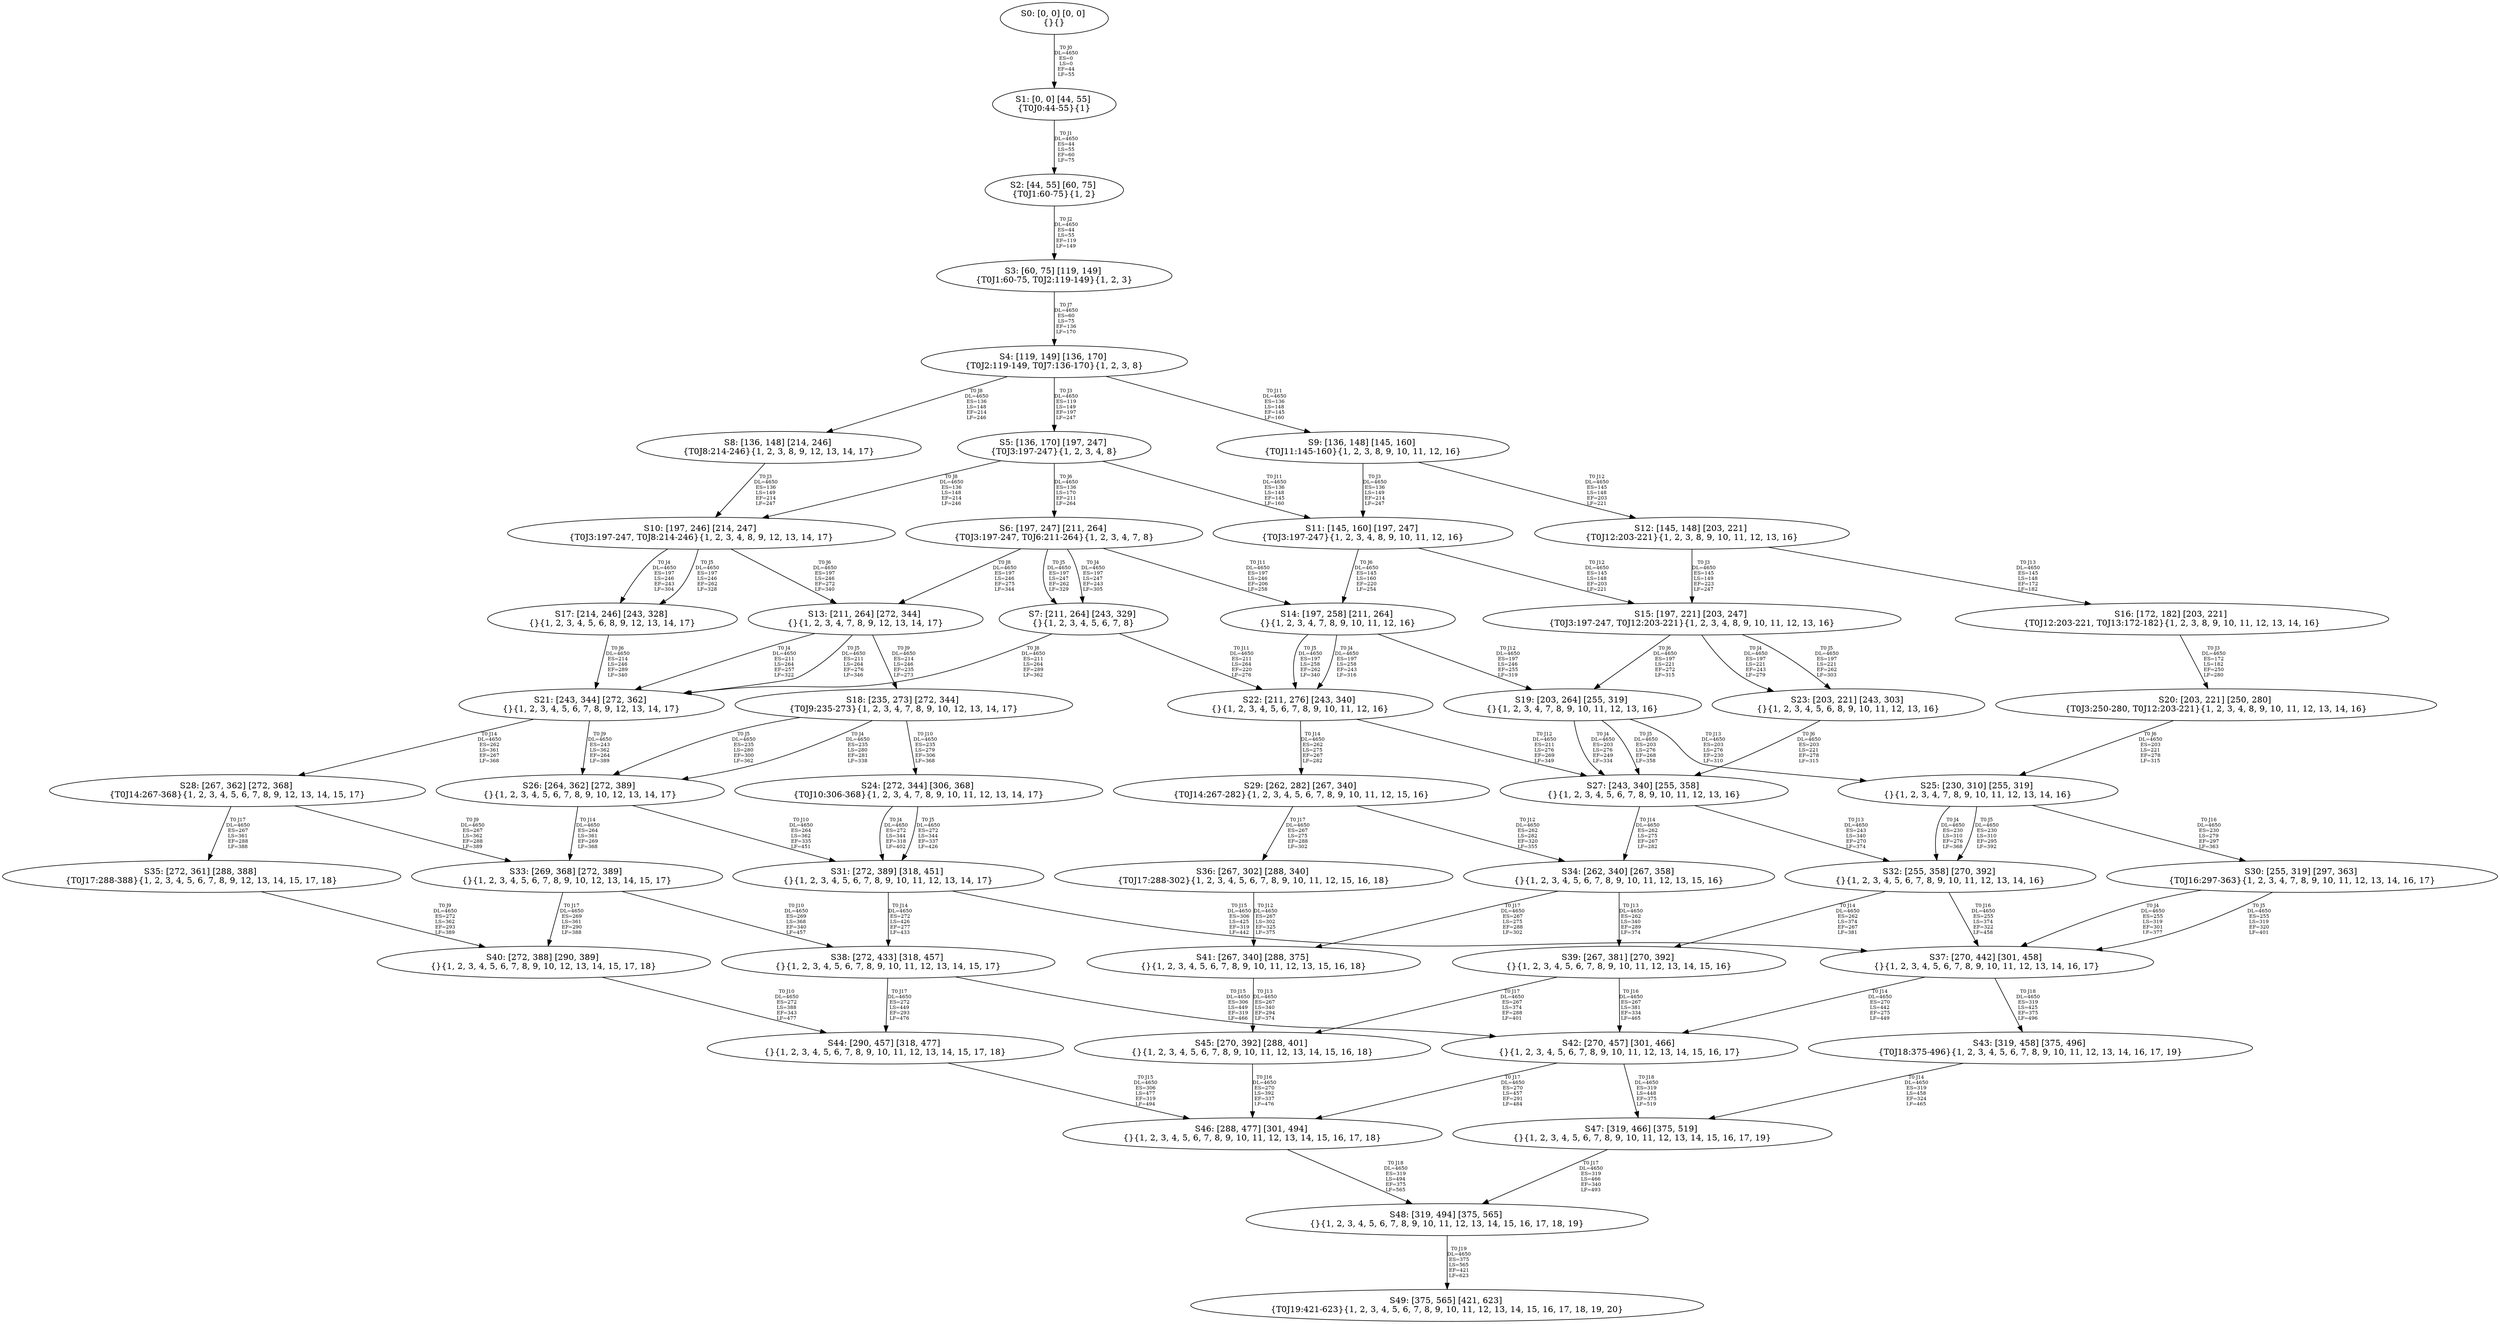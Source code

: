 digraph {
	S0[label="S0: [0, 0] [0, 0] \n{}{}"];
	S1[label="S1: [0, 0] [44, 55] \n{T0J0:44-55}{1}"];
	S2[label="S2: [44, 55] [60, 75] \n{T0J1:60-75}{1, 2}"];
	S3[label="S3: [60, 75] [119, 149] \n{T0J1:60-75, T0J2:119-149}{1, 2, 3}"];
	S4[label="S4: [119, 149] [136, 170] \n{T0J2:119-149, T0J7:136-170}{1, 2, 3, 8}"];
	S5[label="S5: [136, 170] [197, 247] \n{T0J3:197-247}{1, 2, 3, 4, 8}"];
	S6[label="S6: [197, 247] [211, 264] \n{T0J3:197-247, T0J6:211-264}{1, 2, 3, 4, 7, 8}"];
	S7[label="S7: [211, 264] [243, 329] \n{}{1, 2, 3, 4, 5, 6, 7, 8}"];
	S8[label="S8: [136, 148] [214, 246] \n{T0J8:214-246}{1, 2, 3, 8, 9, 12, 13, 14, 17}"];
	S9[label="S9: [136, 148] [145, 160] \n{T0J11:145-160}{1, 2, 3, 8, 9, 10, 11, 12, 16}"];
	S10[label="S10: [197, 246] [214, 247] \n{T0J3:197-247, T0J8:214-246}{1, 2, 3, 4, 8, 9, 12, 13, 14, 17}"];
	S11[label="S11: [145, 160] [197, 247] \n{T0J3:197-247}{1, 2, 3, 4, 8, 9, 10, 11, 12, 16}"];
	S12[label="S12: [145, 148] [203, 221] \n{T0J12:203-221}{1, 2, 3, 8, 9, 10, 11, 12, 13, 16}"];
	S13[label="S13: [211, 264] [272, 344] \n{}{1, 2, 3, 4, 7, 8, 9, 12, 13, 14, 17}"];
	S14[label="S14: [197, 258] [211, 264] \n{}{1, 2, 3, 4, 7, 8, 9, 10, 11, 12, 16}"];
	S15[label="S15: [197, 221] [203, 247] \n{T0J3:197-247, T0J12:203-221}{1, 2, 3, 4, 8, 9, 10, 11, 12, 13, 16}"];
	S16[label="S16: [172, 182] [203, 221] \n{T0J12:203-221, T0J13:172-182}{1, 2, 3, 8, 9, 10, 11, 12, 13, 14, 16}"];
	S17[label="S17: [214, 246] [243, 328] \n{}{1, 2, 3, 4, 5, 6, 8, 9, 12, 13, 14, 17}"];
	S18[label="S18: [235, 273] [272, 344] \n{T0J9:235-273}{1, 2, 3, 4, 7, 8, 9, 10, 12, 13, 14, 17}"];
	S19[label="S19: [203, 264] [255, 319] \n{}{1, 2, 3, 4, 7, 8, 9, 10, 11, 12, 13, 16}"];
	S20[label="S20: [203, 221] [250, 280] \n{T0J3:250-280, T0J12:203-221}{1, 2, 3, 4, 8, 9, 10, 11, 12, 13, 14, 16}"];
	S21[label="S21: [243, 344] [272, 362] \n{}{1, 2, 3, 4, 5, 6, 7, 8, 9, 12, 13, 14, 17}"];
	S22[label="S22: [211, 276] [243, 340] \n{}{1, 2, 3, 4, 5, 6, 7, 8, 9, 10, 11, 12, 16}"];
	S23[label="S23: [203, 221] [243, 303] \n{}{1, 2, 3, 4, 5, 6, 8, 9, 10, 11, 12, 13, 16}"];
	S24[label="S24: [272, 344] [306, 368] \n{T0J10:306-368}{1, 2, 3, 4, 7, 8, 9, 10, 11, 12, 13, 14, 17}"];
	S25[label="S25: [230, 310] [255, 319] \n{}{1, 2, 3, 4, 7, 8, 9, 10, 11, 12, 13, 14, 16}"];
	S26[label="S26: [264, 362] [272, 389] \n{}{1, 2, 3, 4, 5, 6, 7, 8, 9, 10, 12, 13, 14, 17}"];
	S27[label="S27: [243, 340] [255, 358] \n{}{1, 2, 3, 4, 5, 6, 7, 8, 9, 10, 11, 12, 13, 16}"];
	S28[label="S28: [267, 362] [272, 368] \n{T0J14:267-368}{1, 2, 3, 4, 5, 6, 7, 8, 9, 12, 13, 14, 15, 17}"];
	S29[label="S29: [262, 282] [267, 340] \n{T0J14:267-282}{1, 2, 3, 4, 5, 6, 7, 8, 9, 10, 11, 12, 15, 16}"];
	S30[label="S30: [255, 319] [297, 363] \n{T0J16:297-363}{1, 2, 3, 4, 7, 8, 9, 10, 11, 12, 13, 14, 16, 17}"];
	S31[label="S31: [272, 389] [318, 451] \n{}{1, 2, 3, 4, 5, 6, 7, 8, 9, 10, 11, 12, 13, 14, 17}"];
	S32[label="S32: [255, 358] [270, 392] \n{}{1, 2, 3, 4, 5, 6, 7, 8, 9, 10, 11, 12, 13, 14, 16}"];
	S33[label="S33: [269, 368] [272, 389] \n{}{1, 2, 3, 4, 5, 6, 7, 8, 9, 10, 12, 13, 14, 15, 17}"];
	S34[label="S34: [262, 340] [267, 358] \n{}{1, 2, 3, 4, 5, 6, 7, 8, 9, 10, 11, 12, 13, 15, 16}"];
	S35[label="S35: [272, 361] [288, 388] \n{T0J17:288-388}{1, 2, 3, 4, 5, 6, 7, 8, 9, 12, 13, 14, 15, 17, 18}"];
	S36[label="S36: [267, 302] [288, 340] \n{T0J17:288-302}{1, 2, 3, 4, 5, 6, 7, 8, 9, 10, 11, 12, 15, 16, 18}"];
	S37[label="S37: [270, 442] [301, 458] \n{}{1, 2, 3, 4, 5, 6, 7, 8, 9, 10, 11, 12, 13, 14, 16, 17}"];
	S38[label="S38: [272, 433] [318, 457] \n{}{1, 2, 3, 4, 5, 6, 7, 8, 9, 10, 11, 12, 13, 14, 15, 17}"];
	S39[label="S39: [267, 381] [270, 392] \n{}{1, 2, 3, 4, 5, 6, 7, 8, 9, 10, 11, 12, 13, 14, 15, 16}"];
	S40[label="S40: [272, 388] [290, 389] \n{}{1, 2, 3, 4, 5, 6, 7, 8, 9, 10, 12, 13, 14, 15, 17, 18}"];
	S41[label="S41: [267, 340] [288, 375] \n{}{1, 2, 3, 4, 5, 6, 7, 8, 9, 10, 11, 12, 13, 15, 16, 18}"];
	S42[label="S42: [270, 457] [301, 466] \n{}{1, 2, 3, 4, 5, 6, 7, 8, 9, 10, 11, 12, 13, 14, 15, 16, 17}"];
	S43[label="S43: [319, 458] [375, 496] \n{T0J18:375-496}{1, 2, 3, 4, 5, 6, 7, 8, 9, 10, 11, 12, 13, 14, 16, 17, 19}"];
	S44[label="S44: [290, 457] [318, 477] \n{}{1, 2, 3, 4, 5, 6, 7, 8, 9, 10, 11, 12, 13, 14, 15, 17, 18}"];
	S45[label="S45: [270, 392] [288, 401] \n{}{1, 2, 3, 4, 5, 6, 7, 8, 9, 10, 11, 12, 13, 14, 15, 16, 18}"];
	S46[label="S46: [288, 477] [301, 494] \n{}{1, 2, 3, 4, 5, 6, 7, 8, 9, 10, 11, 12, 13, 14, 15, 16, 17, 18}"];
	S47[label="S47: [319, 466] [375, 519] \n{}{1, 2, 3, 4, 5, 6, 7, 8, 9, 10, 11, 12, 13, 14, 15, 16, 17, 19}"];
	S48[label="S48: [319, 494] [375, 565] \n{}{1, 2, 3, 4, 5, 6, 7, 8, 9, 10, 11, 12, 13, 14, 15, 16, 17, 18, 19}"];
	S49[label="S49: [375, 565] [421, 623] \n{T0J19:421-623}{1, 2, 3, 4, 5, 6, 7, 8, 9, 10, 11, 12, 13, 14, 15, 16, 17, 18, 19, 20}"];
	S0 -> S1[label="T0 J0\nDL=4650\nES=0\nLS=0\nEF=44\nLF=55",fontsize=8];
	S1 -> S2[label="T0 J1\nDL=4650\nES=44\nLS=55\nEF=60\nLF=75",fontsize=8];
	S2 -> S3[label="T0 J2\nDL=4650\nES=44\nLS=55\nEF=119\nLF=149",fontsize=8];
	S3 -> S4[label="T0 J7\nDL=4650\nES=60\nLS=75\nEF=136\nLF=170",fontsize=8];
	S4 -> S5[label="T0 J3\nDL=4650\nES=119\nLS=149\nEF=197\nLF=247",fontsize=8];
	S4 -> S8[label="T0 J8\nDL=4650\nES=136\nLS=148\nEF=214\nLF=246",fontsize=8];
	S4 -> S9[label="T0 J11\nDL=4650\nES=136\nLS=148\nEF=145\nLF=160",fontsize=8];
	S5 -> S6[label="T0 J6\nDL=4650\nES=136\nLS=170\nEF=211\nLF=264",fontsize=8];
	S5 -> S10[label="T0 J8\nDL=4650\nES=136\nLS=148\nEF=214\nLF=246",fontsize=8];
	S5 -> S11[label="T0 J11\nDL=4650\nES=136\nLS=148\nEF=145\nLF=160",fontsize=8];
	S6 -> S7[label="T0 J4\nDL=4650\nES=197\nLS=247\nEF=243\nLF=305",fontsize=8];
	S6 -> S7[label="T0 J5\nDL=4650\nES=197\nLS=247\nEF=262\nLF=329",fontsize=8];
	S6 -> S13[label="T0 J8\nDL=4650\nES=197\nLS=246\nEF=275\nLF=344",fontsize=8];
	S6 -> S14[label="T0 J11\nDL=4650\nES=197\nLS=246\nEF=206\nLF=258",fontsize=8];
	S7 -> S21[label="T0 J8\nDL=4650\nES=211\nLS=264\nEF=289\nLF=362",fontsize=8];
	S7 -> S22[label="T0 J11\nDL=4650\nES=211\nLS=264\nEF=220\nLF=276",fontsize=8];
	S8 -> S10[label="T0 J3\nDL=4650\nES=136\nLS=149\nEF=214\nLF=247",fontsize=8];
	S9 -> S11[label="T0 J3\nDL=4650\nES=136\nLS=149\nEF=214\nLF=247",fontsize=8];
	S9 -> S12[label="T0 J12\nDL=4650\nES=145\nLS=148\nEF=203\nLF=221",fontsize=8];
	S10 -> S17[label="T0 J4\nDL=4650\nES=197\nLS=246\nEF=243\nLF=304",fontsize=8];
	S10 -> S17[label="T0 J5\nDL=4650\nES=197\nLS=246\nEF=262\nLF=328",fontsize=8];
	S10 -> S13[label="T0 J6\nDL=4650\nES=197\nLS=246\nEF=272\nLF=340",fontsize=8];
	S11 -> S14[label="T0 J6\nDL=4650\nES=145\nLS=160\nEF=220\nLF=254",fontsize=8];
	S11 -> S15[label="T0 J12\nDL=4650\nES=145\nLS=148\nEF=203\nLF=221",fontsize=8];
	S12 -> S15[label="T0 J3\nDL=4650\nES=145\nLS=149\nEF=223\nLF=247",fontsize=8];
	S12 -> S16[label="T0 J13\nDL=4650\nES=145\nLS=148\nEF=172\nLF=182",fontsize=8];
	S13 -> S21[label="T0 J4\nDL=4650\nES=211\nLS=264\nEF=257\nLF=322",fontsize=8];
	S13 -> S21[label="T0 J5\nDL=4650\nES=211\nLS=264\nEF=276\nLF=346",fontsize=8];
	S13 -> S18[label="T0 J9\nDL=4650\nES=214\nLS=246\nEF=235\nLF=273",fontsize=8];
	S14 -> S22[label="T0 J4\nDL=4650\nES=197\nLS=258\nEF=243\nLF=316",fontsize=8];
	S14 -> S22[label="T0 J5\nDL=4650\nES=197\nLS=258\nEF=262\nLF=340",fontsize=8];
	S14 -> S19[label="T0 J12\nDL=4650\nES=197\nLS=246\nEF=255\nLF=319",fontsize=8];
	S15 -> S23[label="T0 J4\nDL=4650\nES=197\nLS=221\nEF=243\nLF=279",fontsize=8];
	S15 -> S23[label="T0 J5\nDL=4650\nES=197\nLS=221\nEF=262\nLF=303",fontsize=8];
	S15 -> S19[label="T0 J6\nDL=4650\nES=197\nLS=221\nEF=272\nLF=315",fontsize=8];
	S16 -> S20[label="T0 J3\nDL=4650\nES=172\nLS=182\nEF=250\nLF=280",fontsize=8];
	S17 -> S21[label="T0 J6\nDL=4650\nES=214\nLS=246\nEF=289\nLF=340",fontsize=8];
	S18 -> S26[label="T0 J4\nDL=4650\nES=235\nLS=280\nEF=281\nLF=338",fontsize=8];
	S18 -> S26[label="T0 J5\nDL=4650\nES=235\nLS=280\nEF=300\nLF=362",fontsize=8];
	S18 -> S24[label="T0 J10\nDL=4650\nES=235\nLS=279\nEF=306\nLF=368",fontsize=8];
	S19 -> S27[label="T0 J4\nDL=4650\nES=203\nLS=276\nEF=249\nLF=334",fontsize=8];
	S19 -> S27[label="T0 J5\nDL=4650\nES=203\nLS=276\nEF=268\nLF=358",fontsize=8];
	S19 -> S25[label="T0 J13\nDL=4650\nES=203\nLS=276\nEF=230\nLF=310",fontsize=8];
	S20 -> S25[label="T0 J6\nDL=4650\nES=203\nLS=221\nEF=278\nLF=315",fontsize=8];
	S21 -> S26[label="T0 J9\nDL=4650\nES=243\nLS=362\nEF=264\nLF=389",fontsize=8];
	S21 -> S28[label="T0 J14\nDL=4650\nES=262\nLS=361\nEF=267\nLF=368",fontsize=8];
	S22 -> S27[label="T0 J12\nDL=4650\nES=211\nLS=276\nEF=269\nLF=349",fontsize=8];
	S22 -> S29[label="T0 J14\nDL=4650\nES=262\nLS=275\nEF=267\nLF=282",fontsize=8];
	S23 -> S27[label="T0 J6\nDL=4650\nES=203\nLS=221\nEF=278\nLF=315",fontsize=8];
	S24 -> S31[label="T0 J4\nDL=4650\nES=272\nLS=344\nEF=318\nLF=402",fontsize=8];
	S24 -> S31[label="T0 J5\nDL=4650\nES=272\nLS=344\nEF=337\nLF=426",fontsize=8];
	S25 -> S32[label="T0 J4\nDL=4650\nES=230\nLS=310\nEF=276\nLF=368",fontsize=8];
	S25 -> S32[label="T0 J5\nDL=4650\nES=230\nLS=310\nEF=295\nLF=392",fontsize=8];
	S25 -> S30[label="T0 J16\nDL=4650\nES=230\nLS=279\nEF=297\nLF=363",fontsize=8];
	S26 -> S31[label="T0 J10\nDL=4650\nES=264\nLS=362\nEF=335\nLF=451",fontsize=8];
	S26 -> S33[label="T0 J14\nDL=4650\nES=264\nLS=361\nEF=269\nLF=368",fontsize=8];
	S27 -> S32[label="T0 J13\nDL=4650\nES=243\nLS=340\nEF=270\nLF=374",fontsize=8];
	S27 -> S34[label="T0 J14\nDL=4650\nES=262\nLS=275\nEF=267\nLF=282",fontsize=8];
	S28 -> S33[label="T0 J9\nDL=4650\nES=267\nLS=362\nEF=288\nLF=389",fontsize=8];
	S28 -> S35[label="T0 J17\nDL=4650\nES=267\nLS=361\nEF=288\nLF=388",fontsize=8];
	S29 -> S34[label="T0 J12\nDL=4650\nES=262\nLS=282\nEF=320\nLF=355",fontsize=8];
	S29 -> S36[label="T0 J17\nDL=4650\nES=267\nLS=275\nEF=288\nLF=302",fontsize=8];
	S30 -> S37[label="T0 J4\nDL=4650\nES=255\nLS=319\nEF=301\nLF=377",fontsize=8];
	S30 -> S37[label="T0 J5\nDL=4650\nES=255\nLS=319\nEF=320\nLF=401",fontsize=8];
	S31 -> S38[label="T0 J14\nDL=4650\nES=272\nLS=426\nEF=277\nLF=433",fontsize=8];
	S31 -> S37[label="T0 J15\nDL=4650\nES=306\nLS=425\nEF=319\nLF=442",fontsize=8];
	S32 -> S39[label="T0 J14\nDL=4650\nES=262\nLS=374\nEF=267\nLF=381",fontsize=8];
	S32 -> S37[label="T0 J16\nDL=4650\nES=255\nLS=374\nEF=322\nLF=458",fontsize=8];
	S33 -> S38[label="T0 J10\nDL=4650\nES=269\nLS=368\nEF=340\nLF=457",fontsize=8];
	S33 -> S40[label="T0 J17\nDL=4650\nES=269\nLS=361\nEF=290\nLF=388",fontsize=8];
	S34 -> S39[label="T0 J13\nDL=4650\nES=262\nLS=340\nEF=289\nLF=374",fontsize=8];
	S34 -> S41[label="T0 J17\nDL=4650\nES=267\nLS=275\nEF=288\nLF=302",fontsize=8];
	S35 -> S40[label="T0 J9\nDL=4650\nES=272\nLS=362\nEF=293\nLF=389",fontsize=8];
	S36 -> S41[label="T0 J12\nDL=4650\nES=267\nLS=302\nEF=325\nLF=375",fontsize=8];
	S37 -> S42[label="T0 J14\nDL=4650\nES=270\nLS=442\nEF=275\nLF=449",fontsize=8];
	S37 -> S43[label="T0 J18\nDL=4650\nES=319\nLS=425\nEF=375\nLF=496",fontsize=8];
	S38 -> S42[label="T0 J15\nDL=4650\nES=306\nLS=449\nEF=319\nLF=466",fontsize=8];
	S38 -> S44[label="T0 J17\nDL=4650\nES=272\nLS=449\nEF=293\nLF=476",fontsize=8];
	S39 -> S42[label="T0 J16\nDL=4650\nES=267\nLS=381\nEF=334\nLF=465",fontsize=8];
	S39 -> S45[label="T0 J17\nDL=4650\nES=267\nLS=374\nEF=288\nLF=401",fontsize=8];
	S40 -> S44[label="T0 J10\nDL=4650\nES=272\nLS=388\nEF=343\nLF=477",fontsize=8];
	S41 -> S45[label="T0 J13\nDL=4650\nES=267\nLS=340\nEF=294\nLF=374",fontsize=8];
	S42 -> S46[label="T0 J17\nDL=4650\nES=270\nLS=457\nEF=291\nLF=484",fontsize=8];
	S42 -> S47[label="T0 J18\nDL=4650\nES=319\nLS=448\nEF=375\nLF=519",fontsize=8];
	S43 -> S47[label="T0 J14\nDL=4650\nES=319\nLS=458\nEF=324\nLF=465",fontsize=8];
	S44 -> S46[label="T0 J15\nDL=4650\nES=306\nLS=477\nEF=319\nLF=494",fontsize=8];
	S45 -> S46[label="T0 J16\nDL=4650\nES=270\nLS=392\nEF=337\nLF=476",fontsize=8];
	S46 -> S48[label="T0 J18\nDL=4650\nES=319\nLS=494\nEF=375\nLF=565",fontsize=8];
	S47 -> S48[label="T0 J17\nDL=4650\nES=319\nLS=466\nEF=340\nLF=493",fontsize=8];
	S48 -> S49[label="T0 J19\nDL=4650\nES=375\nLS=565\nEF=421\nLF=623",fontsize=8];
}
